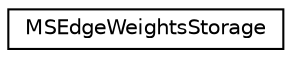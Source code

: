 digraph "Graphical Class Hierarchy"
{
  edge [fontname="Helvetica",fontsize="10",labelfontname="Helvetica",labelfontsize="10"];
  node [fontname="Helvetica",fontsize="10",shape=record];
  rankdir="LR";
  Node0 [label="MSEdgeWeightsStorage",height=0.2,width=0.4,color="black", fillcolor="white", style="filled",URL="$d6/d8f/class_m_s_edge_weights_storage.html",tooltip="A storage for edge travel times and efforts. "];
}
